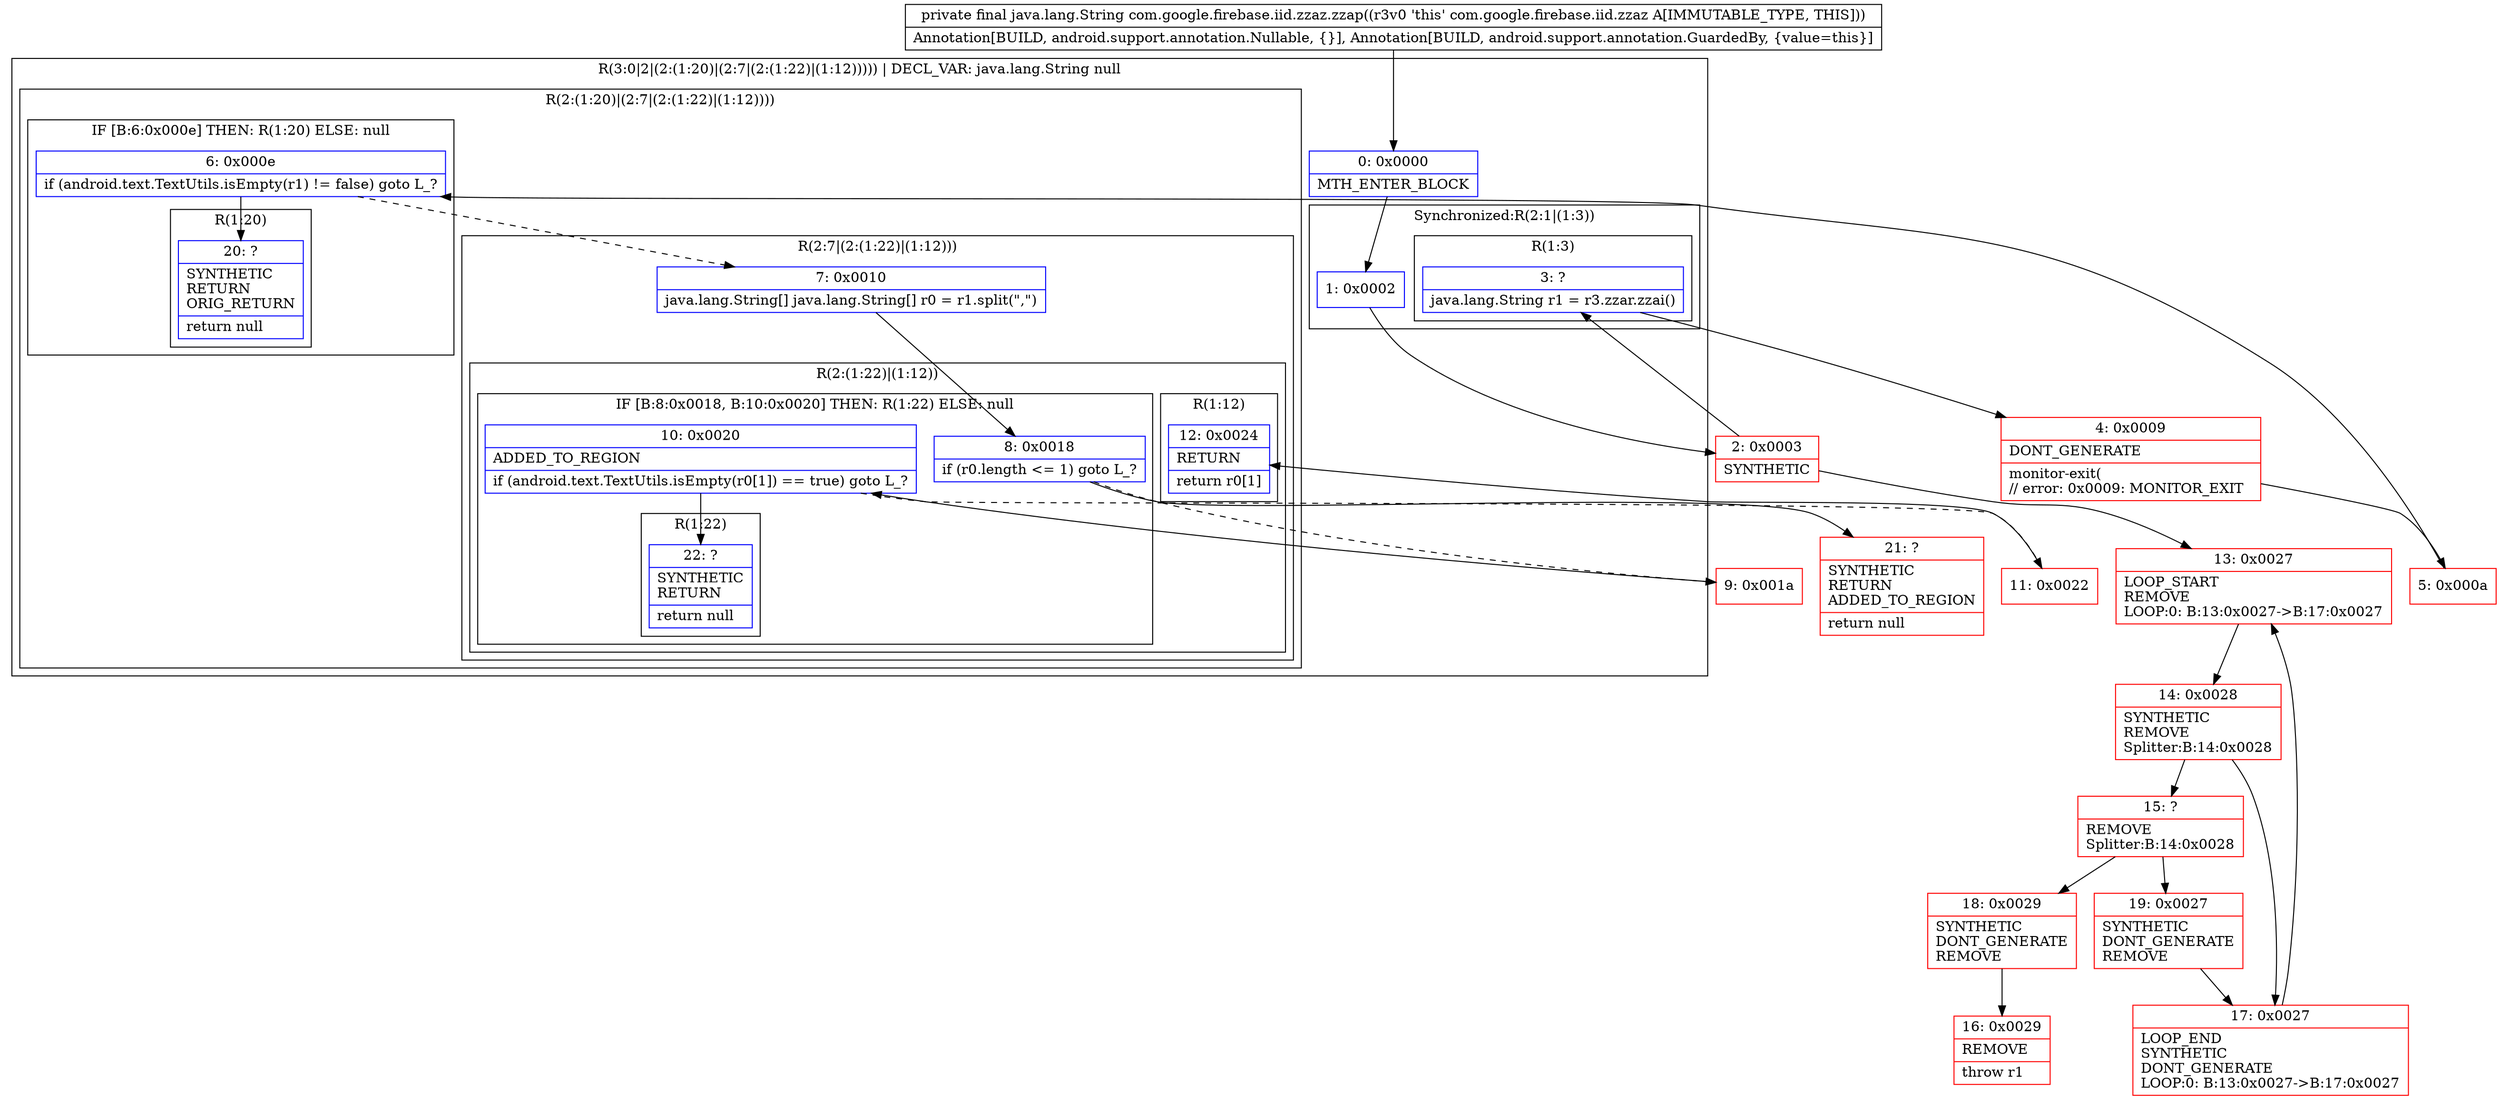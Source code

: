 digraph "CFG forcom.google.firebase.iid.zzaz.zzap()Ljava\/lang\/String;" {
subgraph cluster_Region_1424213578 {
label = "R(3:0|2|(2:(1:20)|(2:7|(2:(1:22)|(1:12))))) | DECL_VAR: java.lang.String null\l";
node [shape=record,color=blue];
Node_0 [shape=record,label="{0\:\ 0x0000|MTH_ENTER_BLOCK\l}"];
subgraph cluster_SynchronizedRegion_445022992 {
label = "Synchronized:R(2:1|(1:3))";
node [shape=record,color=blue];
Node_1 [shape=record,label="{1\:\ 0x0002}"];
subgraph cluster_Region_191886935 {
label = "R(1:3)";
node [shape=record,color=blue];
Node_3 [shape=record,label="{3\:\ ?|java.lang.String r1 = r3.zzar.zzai()\l}"];
}
}
subgraph cluster_Region_462455683 {
label = "R(2:(1:20)|(2:7|(2:(1:22)|(1:12))))";
node [shape=record,color=blue];
subgraph cluster_IfRegion_587194385 {
label = "IF [B:6:0x000e] THEN: R(1:20) ELSE: null";
node [shape=record,color=blue];
Node_6 [shape=record,label="{6\:\ 0x000e|if (android.text.TextUtils.isEmpty(r1) != false) goto L_?\l}"];
subgraph cluster_Region_829923132 {
label = "R(1:20)";
node [shape=record,color=blue];
Node_20 [shape=record,label="{20\:\ ?|SYNTHETIC\lRETURN\lORIG_RETURN\l|return null\l}"];
}
}
subgraph cluster_Region_1074904670 {
label = "R(2:7|(2:(1:22)|(1:12)))";
node [shape=record,color=blue];
Node_7 [shape=record,label="{7\:\ 0x0010|java.lang.String[] java.lang.String[] r0 = r1.split(\",\")\l}"];
subgraph cluster_Region_2079117006 {
label = "R(2:(1:22)|(1:12))";
node [shape=record,color=blue];
subgraph cluster_IfRegion_1766451578 {
label = "IF [B:8:0x0018, B:10:0x0020] THEN: R(1:22) ELSE: null";
node [shape=record,color=blue];
Node_8 [shape=record,label="{8\:\ 0x0018|if (r0.length \<= 1) goto L_?\l}"];
Node_10 [shape=record,label="{10\:\ 0x0020|ADDED_TO_REGION\l|if (android.text.TextUtils.isEmpty(r0[1]) == true) goto L_?\l}"];
subgraph cluster_Region_1432112288 {
label = "R(1:22)";
node [shape=record,color=blue];
Node_22 [shape=record,label="{22\:\ ?|SYNTHETIC\lRETURN\l|return null\l}"];
}
}
subgraph cluster_Region_492861258 {
label = "R(1:12)";
node [shape=record,color=blue];
Node_12 [shape=record,label="{12\:\ 0x0024|RETURN\l|return r0[1]\l}"];
}
}
}
}
}
Node_2 [shape=record,color=red,label="{2\:\ 0x0003|SYNTHETIC\l}"];
Node_4 [shape=record,color=red,label="{4\:\ 0x0009|DONT_GENERATE\l|monitor\-exit(\l\/\/ error: 0x0009: MONITOR_EXIT  \l}"];
Node_5 [shape=record,color=red,label="{5\:\ 0x000a}"];
Node_9 [shape=record,color=red,label="{9\:\ 0x001a}"];
Node_11 [shape=record,color=red,label="{11\:\ 0x0022}"];
Node_13 [shape=record,color=red,label="{13\:\ 0x0027|LOOP_START\lREMOVE\lLOOP:0: B:13:0x0027\-\>B:17:0x0027\l}"];
Node_14 [shape=record,color=red,label="{14\:\ 0x0028|SYNTHETIC\lREMOVE\lSplitter:B:14:0x0028\l}"];
Node_15 [shape=record,color=red,label="{15\:\ ?|REMOVE\lSplitter:B:14:0x0028\l}"];
Node_16 [shape=record,color=red,label="{16\:\ 0x0029|REMOVE\l|throw r1\l}"];
Node_17 [shape=record,color=red,label="{17\:\ 0x0027|LOOP_END\lSYNTHETIC\lDONT_GENERATE\lLOOP:0: B:13:0x0027\-\>B:17:0x0027\l}"];
Node_18 [shape=record,color=red,label="{18\:\ 0x0029|SYNTHETIC\lDONT_GENERATE\lREMOVE\l}"];
Node_19 [shape=record,color=red,label="{19\:\ 0x0027|SYNTHETIC\lDONT_GENERATE\lREMOVE\l}"];
Node_21 [shape=record,color=red,label="{21\:\ ?|SYNTHETIC\lRETURN\lADDED_TO_REGION\l|return null\l}"];
MethodNode[shape=record,label="{private final java.lang.String com.google.firebase.iid.zzaz.zzap((r3v0 'this' com.google.firebase.iid.zzaz A[IMMUTABLE_TYPE, THIS]))  | Annotation[BUILD, android.support.annotation.Nullable, \{\}], Annotation[BUILD, android.support.annotation.GuardedBy, \{value=this\}]\l}"];
MethodNode -> Node_0;
Node_0 -> Node_1;
Node_1 -> Node_2;
Node_3 -> Node_4;
Node_6 -> Node_7[style=dashed];
Node_6 -> Node_20;
Node_7 -> Node_8;
Node_8 -> Node_9[style=dashed];
Node_8 -> Node_21;
Node_10 -> Node_11[style=dashed];
Node_10 -> Node_22;
Node_2 -> Node_3;
Node_2 -> Node_13;
Node_4 -> Node_5;
Node_5 -> Node_6;
Node_9 -> Node_10;
Node_11 -> Node_12;
Node_13 -> Node_14;
Node_14 -> Node_15;
Node_14 -> Node_17;
Node_15 -> Node_18;
Node_15 -> Node_19;
Node_17 -> Node_13;
Node_18 -> Node_16;
Node_19 -> Node_17;
}

